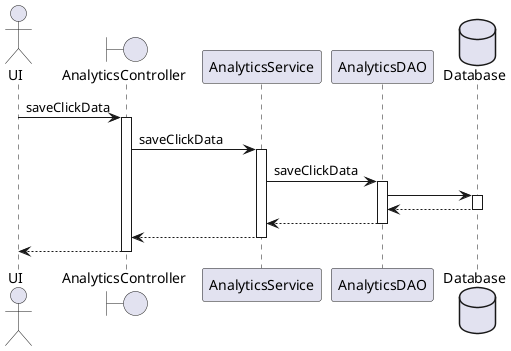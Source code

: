 @startuml

autoactivate on

actor UI
boundary AnalyticsController
participant AnalyticsService
participant AnalyticsDAO
database Database

UI -> AnalyticsController : saveClickData
AnalyticsController -> AnalyticsService : saveClickData
AnalyticsService -> AnalyticsDAO : saveClickData
AnalyticsDAO -> Database
return
return
return
return

@enduml